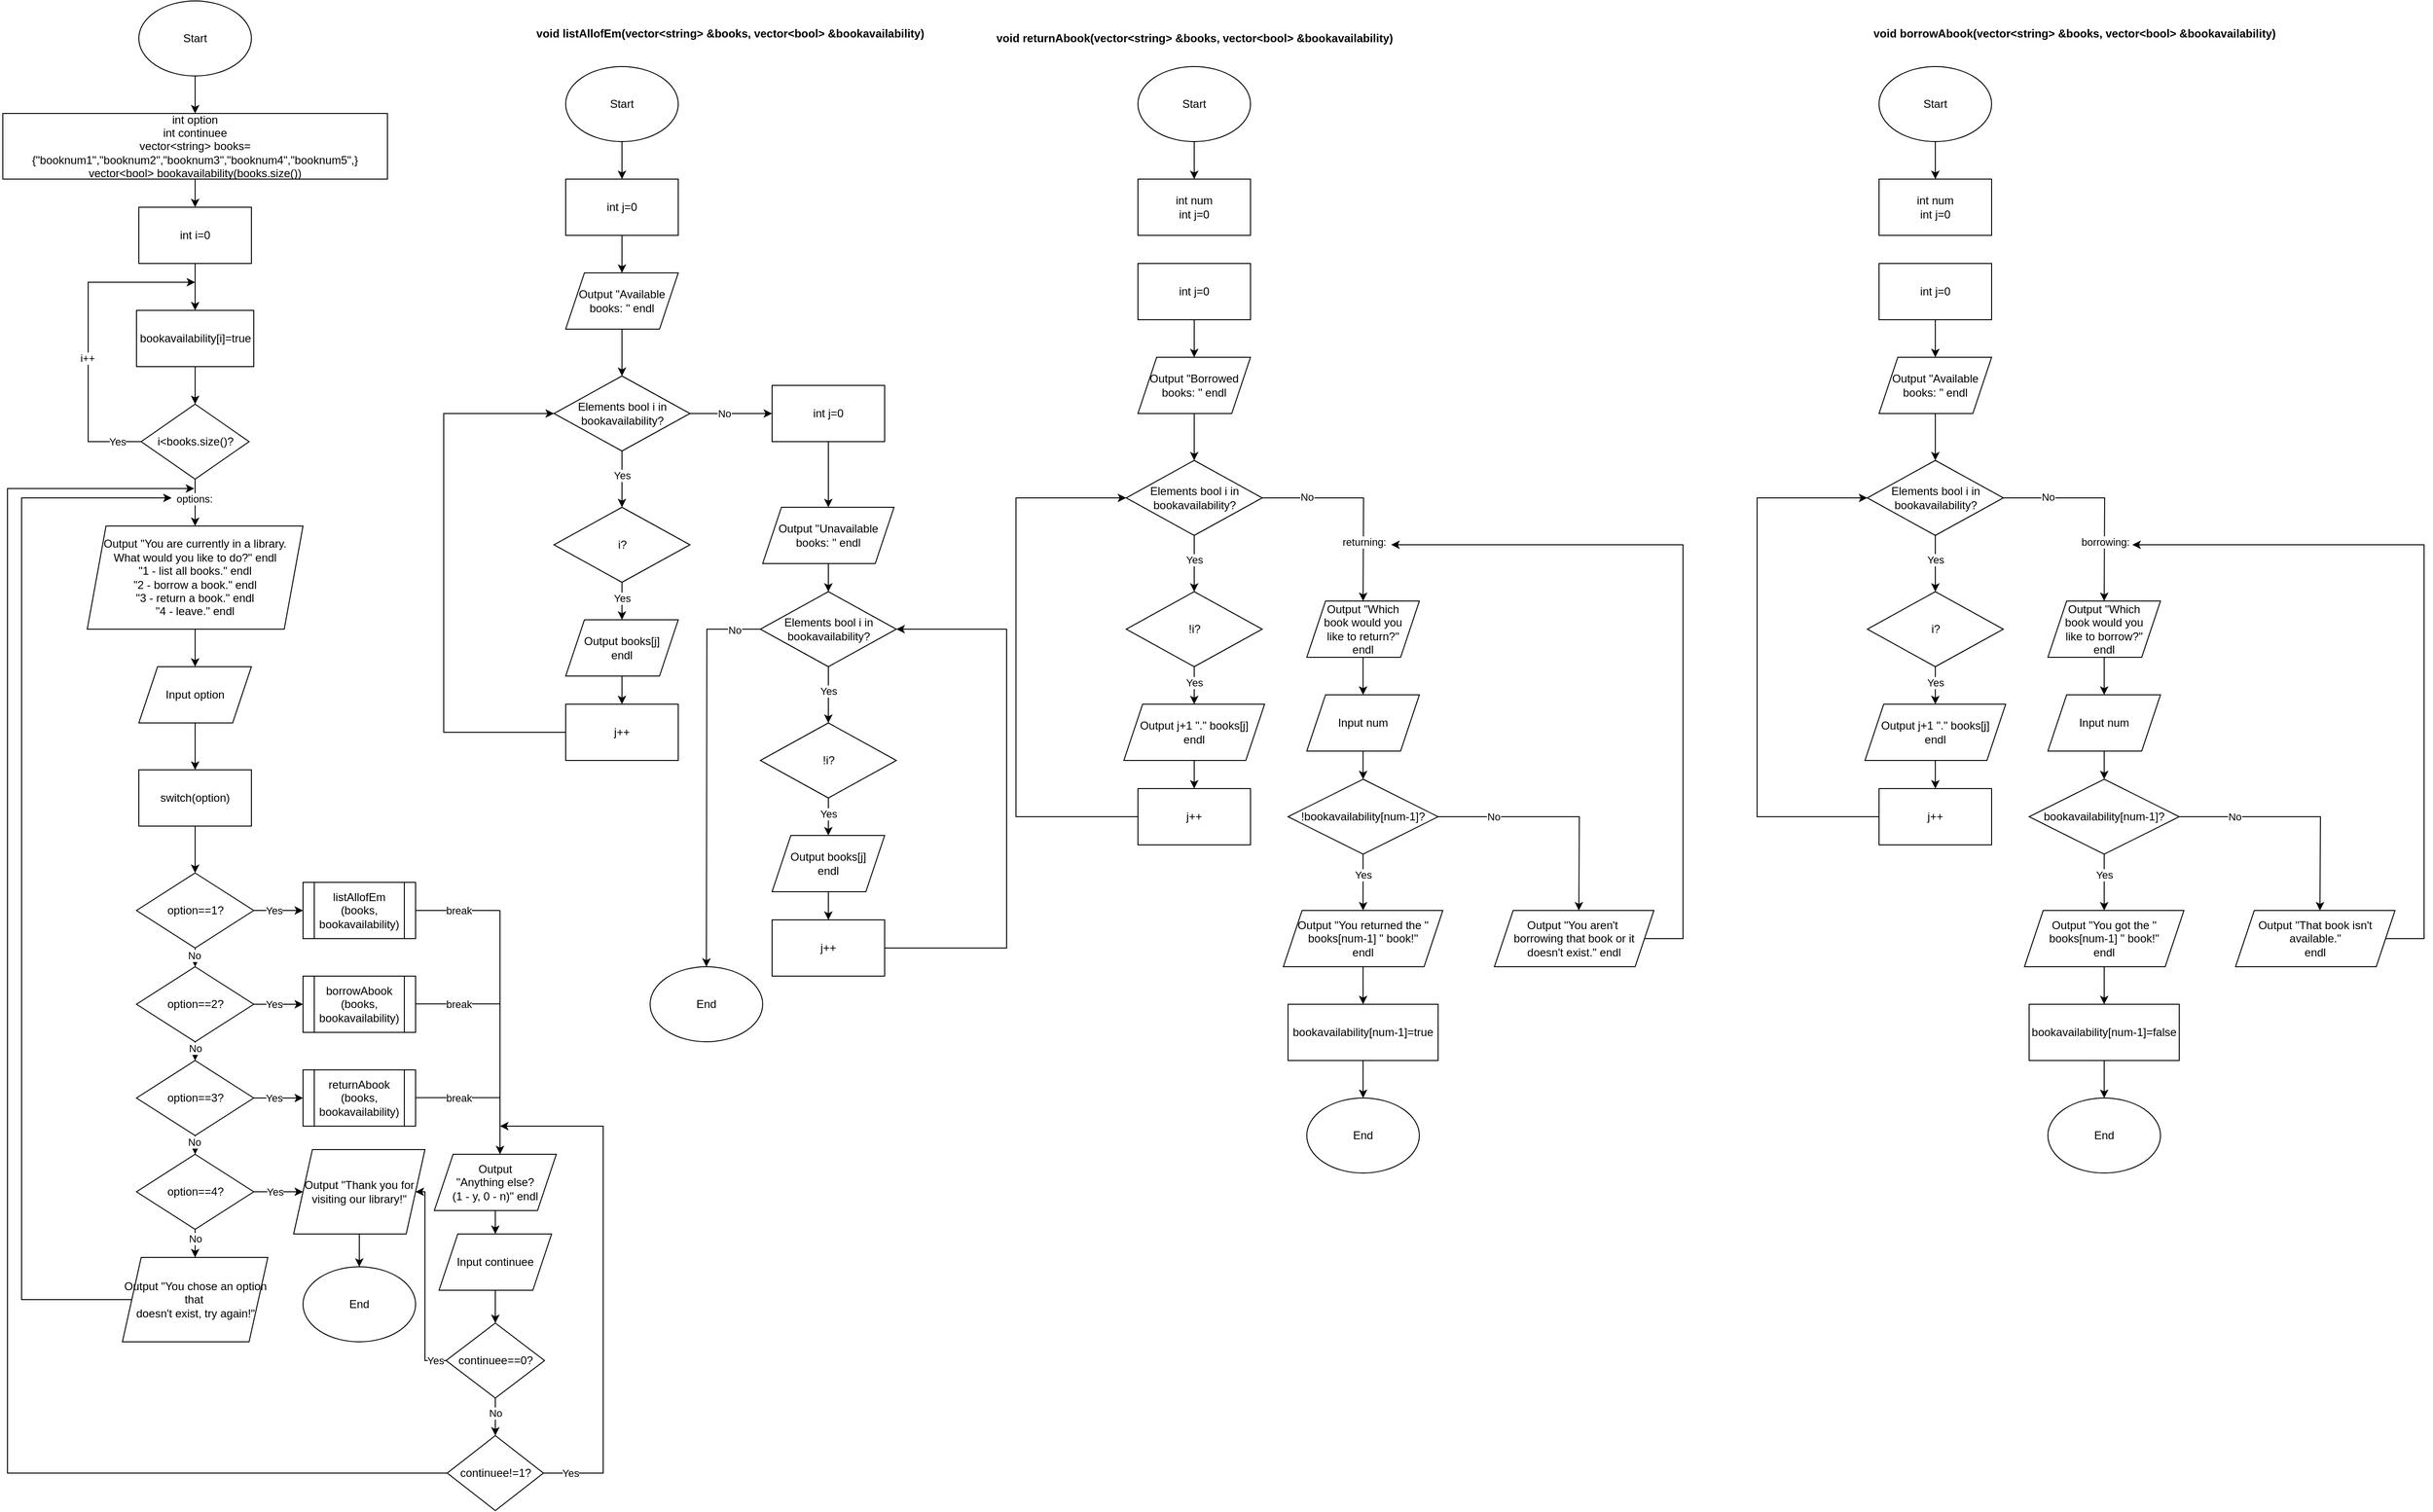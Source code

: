 <mxfile version="24.8.4">
  <diagram name="Сторінка-1" id="EW1WUy4jS1go-6NA-FxF">
    <mxGraphModel grid="1" page="1" gridSize="10" guides="1" tooltips="1" connect="1" arrows="1" fold="1" pageScale="1" pageWidth="827" pageHeight="1169" math="0" shadow="0">
      <root>
        <mxCell id="0" />
        <mxCell id="1" parent="0" />
        <mxCell id="QtVIB-dNij4-l_Jry0lX-2" style="edgeStyle=orthogonalEdgeStyle;rounded=0;orthogonalLoop=1;jettySize=auto;html=1;" edge="1" parent="1" source="QtVIB-dNij4-l_Jry0lX-1">
          <mxGeometry relative="1" as="geometry">
            <mxPoint x="-605" y="130" as="targetPoint" />
          </mxGeometry>
        </mxCell>
        <mxCell id="QtVIB-dNij4-l_Jry0lX-1" value="Start" style="ellipse;whiteSpace=wrap;html=1;" vertex="1" parent="1">
          <mxGeometry x="-665" y="10" width="120" height="80" as="geometry" />
        </mxCell>
        <mxCell id="QtVIB-dNij4-l_Jry0lX-5" style="edgeStyle=orthogonalEdgeStyle;rounded=0;orthogonalLoop=1;jettySize=auto;html=1;entryX=0.5;entryY=0;entryDx=0;entryDy=0;" edge="1" parent="1" source="QtVIB-dNij4-l_Jry0lX-3" target="QtVIB-dNij4-l_Jry0lX-4">
          <mxGeometry relative="1" as="geometry" />
        </mxCell>
        <mxCell id="QtVIB-dNij4-l_Jry0lX-3" value="&lt;div&gt;int option&lt;/div&gt;&lt;div&gt;int continuee&lt;/div&gt;&lt;div&gt;vector&amp;lt;string&amp;gt; books={&quot;booknum1&quot;,&quot;booknum2&quot;,&quot;booknum3&quot;,&quot;booknum4&quot;,&quot;booknum5&quot;,}&lt;/div&gt;&lt;div&gt;vector&amp;lt;bool&amp;gt; bookavailability(books.size())&lt;br&gt;&lt;/div&gt;" style="rounded=0;whiteSpace=wrap;html=1;" vertex="1" parent="1">
          <mxGeometry x="-810" y="130" width="410" height="70" as="geometry" />
        </mxCell>
        <mxCell id="QtVIB-dNij4-l_Jry0lX-6" style="edgeStyle=orthogonalEdgeStyle;rounded=0;orthogonalLoop=1;jettySize=auto;html=1;" edge="1" parent="1" source="QtVIB-dNij4-l_Jry0lX-4" target="QtVIB-dNij4-l_Jry0lX-7">
          <mxGeometry relative="1" as="geometry">
            <mxPoint x="-605" y="340" as="targetPoint" />
          </mxGeometry>
        </mxCell>
        <mxCell id="QtVIB-dNij4-l_Jry0lX-4" value="int i=0" style="rounded=0;whiteSpace=wrap;html=1;" vertex="1" parent="1">
          <mxGeometry x="-665" y="230" width="120" height="60" as="geometry" />
        </mxCell>
        <mxCell id="QtVIB-dNij4-l_Jry0lX-8" style="edgeStyle=orthogonalEdgeStyle;rounded=0;orthogonalLoop=1;jettySize=auto;html=1;" edge="1" parent="1" source="QtVIB-dNij4-l_Jry0lX-7">
          <mxGeometry relative="1" as="geometry">
            <mxPoint x="-605" y="440" as="targetPoint" />
          </mxGeometry>
        </mxCell>
        <mxCell id="QtVIB-dNij4-l_Jry0lX-7" value="bookavailability[i]=true" style="rounded=0;whiteSpace=wrap;html=1;" vertex="1" parent="1">
          <mxGeometry x="-667.5" y="340" width="125" height="60" as="geometry" />
        </mxCell>
        <mxCell id="QtVIB-dNij4-l_Jry0lX-10" style="edgeStyle=orthogonalEdgeStyle;rounded=0;orthogonalLoop=1;jettySize=auto;html=1;" edge="1" parent="1" source="QtVIB-dNij4-l_Jry0lX-9">
          <mxGeometry relative="1" as="geometry">
            <mxPoint x="-605" y="310" as="targetPoint" />
            <Array as="points">
              <mxPoint x="-719" y="480" />
              <mxPoint x="-719" y="310" />
            </Array>
          </mxGeometry>
        </mxCell>
        <mxCell id="QtVIB-dNij4-l_Jry0lX-11" value="Yes" style="edgeLabel;html=1;align=center;verticalAlign=middle;resizable=0;points=[];" connectable="0" vertex="1" parent="QtVIB-dNij4-l_Jry0lX-10">
          <mxGeometry x="-0.848" relative="1" as="geometry">
            <mxPoint as="offset" />
          </mxGeometry>
        </mxCell>
        <mxCell id="QtVIB-dNij4-l_Jry0lX-12" value="i++" style="edgeLabel;html=1;align=center;verticalAlign=middle;resizable=0;points=[];" connectable="0" vertex="1" parent="QtVIB-dNij4-l_Jry0lX-10">
          <mxGeometry x="-0.141" y="1" relative="1" as="geometry">
            <mxPoint as="offset" />
          </mxGeometry>
        </mxCell>
        <mxCell id="QtVIB-dNij4-l_Jry0lX-13" style="edgeStyle=orthogonalEdgeStyle;rounded=0;orthogonalLoop=1;jettySize=auto;html=1;" edge="1" parent="1" source="QtVIB-dNij4-l_Jry0lX-9" target="QtVIB-dNij4-l_Jry0lX-14">
          <mxGeometry relative="1" as="geometry">
            <mxPoint x="-605" y="570" as="targetPoint" />
          </mxGeometry>
        </mxCell>
        <mxCell id="QtVIB-dNij4-l_Jry0lX-15" value="options:" style="edgeLabel;html=1;align=center;verticalAlign=middle;resizable=0;points=[];" connectable="0" vertex="1" parent="QtVIB-dNij4-l_Jry0lX-13">
          <mxGeometry x="-0.187" y="-1" relative="1" as="geometry">
            <mxPoint as="offset" />
          </mxGeometry>
        </mxCell>
        <mxCell id="QtVIB-dNij4-l_Jry0lX-9" value="i&amp;lt;books.size()?" style="rhombus;whiteSpace=wrap;html=1;" vertex="1" parent="1">
          <mxGeometry x="-662.5" y="440" width="115" height="80" as="geometry" />
        </mxCell>
        <mxCell id="QtVIB-dNij4-l_Jry0lX-16" style="edgeStyle=orthogonalEdgeStyle;rounded=0;orthogonalLoop=1;jettySize=auto;html=1;" edge="1" parent="1" source="QtVIB-dNij4-l_Jry0lX-14">
          <mxGeometry relative="1" as="geometry">
            <mxPoint x="-605" y="720" as="targetPoint" />
          </mxGeometry>
        </mxCell>
        <mxCell id="QtVIB-dNij4-l_Jry0lX-14" value="&lt;div&gt;Output &quot;You are currently in a library.&lt;/div&gt;&lt;div&gt;What would you like to do?&quot; endl&lt;/div&gt;&lt;div&gt;&quot;1 - list all books.&quot; endl&lt;/div&gt;&lt;div&gt;&quot;2 - borrow a book.&quot; endl&lt;/div&gt;&lt;div&gt;&quot;3 - return a book.&quot; endl&lt;/div&gt;&lt;div&gt;&quot;4 - leave.&quot; endl&lt;br&gt;&lt;/div&gt;" style="shape=parallelogram;perimeter=parallelogramPerimeter;whiteSpace=wrap;html=1;fixedSize=1;" vertex="1" parent="1">
          <mxGeometry x="-720" y="570" width="230" height="110" as="geometry" />
        </mxCell>
        <mxCell id="QtVIB-dNij4-l_Jry0lX-19" value="" style="edgeStyle=orthogonalEdgeStyle;rounded=0;orthogonalLoop=1;jettySize=auto;html=1;" edge="1" parent="1" source="QtVIB-dNij4-l_Jry0lX-17" target="QtVIB-dNij4-l_Jry0lX-18">
          <mxGeometry relative="1" as="geometry" />
        </mxCell>
        <mxCell id="QtVIB-dNij4-l_Jry0lX-17" value="Input option" style="shape=parallelogram;perimeter=parallelogramPerimeter;whiteSpace=wrap;html=1;fixedSize=1;" vertex="1" parent="1">
          <mxGeometry x="-665" y="720" width="120" height="60" as="geometry" />
        </mxCell>
        <mxCell id="QtVIB-dNij4-l_Jry0lX-21" value="" style="edgeStyle=orthogonalEdgeStyle;rounded=0;orthogonalLoop=1;jettySize=auto;html=1;" edge="1" parent="1" source="QtVIB-dNij4-l_Jry0lX-18" target="QtVIB-dNij4-l_Jry0lX-20">
          <mxGeometry relative="1" as="geometry" />
        </mxCell>
        <mxCell id="QtVIB-dNij4-l_Jry0lX-18" value="switch(option)" style="rounded=0;whiteSpace=wrap;html=1;" vertex="1" parent="1">
          <mxGeometry x="-665" y="830" width="120" height="60" as="geometry" />
        </mxCell>
        <mxCell id="QtVIB-dNij4-l_Jry0lX-25" value="" style="edgeStyle=orthogonalEdgeStyle;rounded=0;orthogonalLoop=1;jettySize=auto;html=1;" edge="1" parent="1" source="QtVIB-dNij4-l_Jry0lX-20" target="QtVIB-dNij4-l_Jry0lX-22">
          <mxGeometry relative="1" as="geometry" />
        </mxCell>
        <mxCell id="QtVIB-dNij4-l_Jry0lX-45" value="No" style="edgeLabel;html=1;align=center;verticalAlign=middle;resizable=0;points=[];" connectable="0" vertex="1" parent="QtVIB-dNij4-l_Jry0lX-25">
          <mxGeometry x="0.579" y="-1" relative="1" as="geometry">
            <mxPoint as="offset" />
          </mxGeometry>
        </mxCell>
        <mxCell id="QtVIB-dNij4-l_Jry0lX-28" style="edgeStyle=orthogonalEdgeStyle;rounded=0;orthogonalLoop=1;jettySize=auto;html=1;" edge="1" parent="1" source="QtVIB-dNij4-l_Jry0lX-20">
          <mxGeometry relative="1" as="geometry">
            <mxPoint x="-490" y="980" as="targetPoint" />
          </mxGeometry>
        </mxCell>
        <mxCell id="QtVIB-dNij4-l_Jry0lX-46" value="Yes" style="edgeLabel;html=1;align=center;verticalAlign=middle;resizable=0;points=[];" connectable="0" vertex="1" parent="QtVIB-dNij4-l_Jry0lX-28">
          <mxGeometry x="-0.211" relative="1" as="geometry">
            <mxPoint as="offset" />
          </mxGeometry>
        </mxCell>
        <mxCell id="QtVIB-dNij4-l_Jry0lX-20" value="option==1?" style="rhombus;whiteSpace=wrap;html=1;" vertex="1" parent="1">
          <mxGeometry x="-667.5" y="940" width="125" height="80" as="geometry" />
        </mxCell>
        <mxCell id="QtVIB-dNij4-l_Jry0lX-26" value="" style="edgeStyle=orthogonalEdgeStyle;rounded=0;orthogonalLoop=1;jettySize=auto;html=1;" edge="1" parent="1" source="QtVIB-dNij4-l_Jry0lX-22" target="QtVIB-dNij4-l_Jry0lX-23">
          <mxGeometry relative="1" as="geometry" />
        </mxCell>
        <mxCell id="QtVIB-dNij4-l_Jry0lX-44" value="No" style="edgeLabel;html=1;align=center;verticalAlign=middle;resizable=0;points=[];" connectable="0" vertex="1" parent="QtVIB-dNij4-l_Jry0lX-26">
          <mxGeometry x="0.559" relative="1" as="geometry">
            <mxPoint as="offset" />
          </mxGeometry>
        </mxCell>
        <mxCell id="QtVIB-dNij4-l_Jry0lX-29" style="edgeStyle=orthogonalEdgeStyle;rounded=0;orthogonalLoop=1;jettySize=auto;html=1;" edge="1" parent="1" source="QtVIB-dNij4-l_Jry0lX-22">
          <mxGeometry relative="1" as="geometry">
            <mxPoint x="-490" y="1080" as="targetPoint" />
          </mxGeometry>
        </mxCell>
        <mxCell id="QtVIB-dNij4-l_Jry0lX-47" value="Yes" style="edgeLabel;html=1;align=center;verticalAlign=middle;resizable=0;points=[];" connectable="0" vertex="1" parent="QtVIB-dNij4-l_Jry0lX-29">
          <mxGeometry x="-0.211" relative="1" as="geometry">
            <mxPoint as="offset" />
          </mxGeometry>
        </mxCell>
        <mxCell id="QtVIB-dNij4-l_Jry0lX-22" value="option==2?" style="rhombus;whiteSpace=wrap;html=1;" vertex="1" parent="1">
          <mxGeometry x="-667.5" y="1040" width="125" height="80" as="geometry" />
        </mxCell>
        <mxCell id="QtVIB-dNij4-l_Jry0lX-27" value="" style="edgeStyle=orthogonalEdgeStyle;rounded=0;orthogonalLoop=1;jettySize=auto;html=1;" edge="1" parent="1" source="QtVIB-dNij4-l_Jry0lX-23" target="QtVIB-dNij4-l_Jry0lX-24">
          <mxGeometry relative="1" as="geometry" />
        </mxCell>
        <mxCell id="QtVIB-dNij4-l_Jry0lX-43" value="No" style="edgeLabel;html=1;align=center;verticalAlign=middle;resizable=0;points=[];" connectable="0" vertex="1" parent="QtVIB-dNij4-l_Jry0lX-27">
          <mxGeometry x="0.6" y="-2" relative="1" as="geometry">
            <mxPoint x="1" y="-1" as="offset" />
          </mxGeometry>
        </mxCell>
        <mxCell id="QtVIB-dNij4-l_Jry0lX-30" style="edgeStyle=orthogonalEdgeStyle;rounded=0;orthogonalLoop=1;jettySize=auto;html=1;" edge="1" parent="1" source="QtVIB-dNij4-l_Jry0lX-23">
          <mxGeometry relative="1" as="geometry">
            <mxPoint x="-490" y="1180" as="targetPoint" />
          </mxGeometry>
        </mxCell>
        <mxCell id="QtVIB-dNij4-l_Jry0lX-48" value="Yes" style="edgeLabel;html=1;align=center;verticalAlign=middle;resizable=0;points=[];" connectable="0" vertex="1" parent="QtVIB-dNij4-l_Jry0lX-30">
          <mxGeometry x="-0.189" relative="1" as="geometry">
            <mxPoint as="offset" />
          </mxGeometry>
        </mxCell>
        <mxCell id="QtVIB-dNij4-l_Jry0lX-23" value="option==3?" style="rhombus;whiteSpace=wrap;html=1;" vertex="1" parent="1">
          <mxGeometry x="-667.5" y="1140" width="125" height="80" as="geometry" />
        </mxCell>
        <mxCell id="QtVIB-dNij4-l_Jry0lX-31" style="edgeStyle=orthogonalEdgeStyle;rounded=0;orthogonalLoop=1;jettySize=auto;html=1;" edge="1" parent="1" source="QtVIB-dNij4-l_Jry0lX-24">
          <mxGeometry relative="1" as="geometry">
            <mxPoint x="-490" y="1280" as="targetPoint" />
          </mxGeometry>
        </mxCell>
        <mxCell id="QtVIB-dNij4-l_Jry0lX-49" value="Yes" style="edgeLabel;html=1;align=center;verticalAlign=middle;resizable=0;points=[];" connectable="0" vertex="1" parent="QtVIB-dNij4-l_Jry0lX-31">
          <mxGeometry x="-0.145" relative="1" as="geometry">
            <mxPoint as="offset" />
          </mxGeometry>
        </mxCell>
        <mxCell id="QtVIB-dNij4-l_Jry0lX-32" style="edgeStyle=orthogonalEdgeStyle;rounded=0;orthogonalLoop=1;jettySize=auto;html=1;" edge="1" parent="1" source="QtVIB-dNij4-l_Jry0lX-24">
          <mxGeometry relative="1" as="geometry">
            <mxPoint x="-605" y="1350" as="targetPoint" />
          </mxGeometry>
        </mxCell>
        <mxCell id="QtVIB-dNij4-l_Jry0lX-42" value="No" style="edgeLabel;html=1;align=center;verticalAlign=middle;resizable=0;points=[];" connectable="0" vertex="1" parent="QtVIB-dNij4-l_Jry0lX-32">
          <mxGeometry x="-0.35" relative="1" as="geometry">
            <mxPoint as="offset" />
          </mxGeometry>
        </mxCell>
        <mxCell id="QtVIB-dNij4-l_Jry0lX-24" value="option==4?" style="rhombus;whiteSpace=wrap;html=1;" vertex="1" parent="1">
          <mxGeometry x="-667.5" y="1240" width="125" height="80" as="geometry" />
        </mxCell>
        <mxCell id="QtVIB-dNij4-l_Jry0lX-34" style="edgeStyle=orthogonalEdgeStyle;rounded=0;orthogonalLoop=1;jettySize=auto;html=1;" edge="1" parent="1" source="QtVIB-dNij4-l_Jry0lX-33">
          <mxGeometry relative="1" as="geometry">
            <mxPoint x="-630" y="540" as="targetPoint" />
            <Array as="points">
              <mxPoint x="-790" y="1395" />
              <mxPoint x="-790" y="540" />
            </Array>
          </mxGeometry>
        </mxCell>
        <mxCell id="QtVIB-dNij4-l_Jry0lX-33" value="&lt;div&gt;Output &quot;You chose an option that&amp;nbsp;&lt;/div&gt;&lt;div&gt;doesn&#39;t exist, try again!&quot;&lt;/div&gt;" style="shape=parallelogram;perimeter=parallelogramPerimeter;whiteSpace=wrap;html=1;fixedSize=1;" vertex="1" parent="1">
          <mxGeometry x="-682.5" y="1350" width="155" height="90" as="geometry" />
        </mxCell>
        <mxCell id="QtVIB-dNij4-l_Jry0lX-35" value="&lt;div&gt;listAllofEm&lt;/div&gt;&lt;div&gt;(books,&lt;/div&gt;&lt;div&gt;bookavailability)&lt;br&gt;&lt;/div&gt;" style="shape=process;whiteSpace=wrap;html=1;backgroundOutline=1;" vertex="1" parent="1">
          <mxGeometry x="-490" y="950" width="120" height="60" as="geometry" />
        </mxCell>
        <mxCell id="QtVIB-dNij4-l_Jry0lX-36" value="&lt;div&gt;returnAbook&lt;/div&gt;&lt;div&gt;(books,&lt;/div&gt;&lt;div&gt;bookavailability)&lt;br&gt;&lt;/div&gt;" style="shape=process;whiteSpace=wrap;html=1;backgroundOutline=1;" vertex="1" parent="1">
          <mxGeometry x="-490" y="1150" width="120" height="60" as="geometry" />
        </mxCell>
        <mxCell id="QtVIB-dNij4-l_Jry0lX-37" value="&lt;div&gt;borrowAbook&lt;/div&gt;&lt;div&gt;(books,&lt;/div&gt;&lt;div&gt;bookavailability)&lt;br&gt;&lt;/div&gt;" style="shape=process;whiteSpace=wrap;html=1;backgroundOutline=1;" vertex="1" parent="1">
          <mxGeometry x="-490" y="1050" width="120" height="60" as="geometry" />
        </mxCell>
        <mxCell id="QtVIB-dNij4-l_Jry0lX-40" style="edgeStyle=orthogonalEdgeStyle;rounded=0;orthogonalLoop=1;jettySize=auto;html=1;" edge="1" parent="1" source="QtVIB-dNij4-l_Jry0lX-38" target="QtVIB-dNij4-l_Jry0lX-41">
          <mxGeometry relative="1" as="geometry">
            <mxPoint x="-422.5" y="1390" as="targetPoint" />
          </mxGeometry>
        </mxCell>
        <mxCell id="QtVIB-dNij4-l_Jry0lX-38" value="&lt;div&gt;Output &quot;Thank you for visiting our library!&quot;&lt;/div&gt;" style="shape=parallelogram;perimeter=parallelogramPerimeter;whiteSpace=wrap;html=1;fixedSize=1;" vertex="1" parent="1">
          <mxGeometry x="-500" y="1235" width="140" height="90" as="geometry" />
        </mxCell>
        <mxCell id="QtVIB-dNij4-l_Jry0lX-41" value="End" style="ellipse;whiteSpace=wrap;html=1;" vertex="1" parent="1">
          <mxGeometry x="-490" y="1360" width="120" height="80" as="geometry" />
        </mxCell>
        <mxCell id="QtVIB-dNij4-l_Jry0lX-50" value="" style="endArrow=none;html=1;rounded=0;" edge="1" parent="1">
          <mxGeometry width="50" height="50" relative="1" as="geometry">
            <mxPoint x="-370" y="980" as="sourcePoint" />
            <mxPoint x="-280" y="980" as="targetPoint" />
          </mxGeometry>
        </mxCell>
        <mxCell id="QtVIB-dNij4-l_Jry0lX-51" value="" style="endArrow=none;html=1;rounded=0;" edge="1" parent="1">
          <mxGeometry width="50" height="50" relative="1" as="geometry">
            <mxPoint x="-370" y="1079.63" as="sourcePoint" />
            <mxPoint x="-280" y="1079.63" as="targetPoint" />
          </mxGeometry>
        </mxCell>
        <mxCell id="QtVIB-dNij4-l_Jry0lX-53" value="&lt;div&gt;break&lt;/div&gt;" style="edgeLabel;html=1;align=center;verticalAlign=middle;resizable=0;points=[];" connectable="0" vertex="1" parent="QtVIB-dNij4-l_Jry0lX-51">
          <mxGeometry x="-0.204" relative="1" as="geometry">
            <mxPoint x="10" as="offset" />
          </mxGeometry>
        </mxCell>
        <mxCell id="QtVIB-dNij4-l_Jry0lX-52" value="" style="endArrow=none;html=1;rounded=0;" edge="1" parent="1">
          <mxGeometry width="50" height="50" relative="1" as="geometry">
            <mxPoint x="-370" y="1179.63" as="sourcePoint" />
            <mxPoint x="-280" y="1179.63" as="targetPoint" />
          </mxGeometry>
        </mxCell>
        <mxCell id="QtVIB-dNij4-l_Jry0lX-54" value="&lt;div&gt;break&lt;/div&gt;" style="edgeLabel;html=1;align=center;verticalAlign=middle;resizable=0;points=[];" connectable="0" vertex="1" parent="1">
          <mxGeometry x="-324.444" y="1180" as="geometry" />
        </mxCell>
        <mxCell id="QtVIB-dNij4-l_Jry0lX-56" value="&lt;div&gt;break&lt;/div&gt;" style="edgeLabel;html=1;align=center;verticalAlign=middle;resizable=0;points=[];" connectable="0" vertex="1" parent="1">
          <mxGeometry x="-324.004" y="980.0" as="geometry" />
        </mxCell>
        <mxCell id="QtVIB-dNij4-l_Jry0lX-58" value="" style="endArrow=classic;html=1;rounded=0;" edge="1" parent="1">
          <mxGeometry width="50" height="50" relative="1" as="geometry">
            <mxPoint x="-280" y="980" as="sourcePoint" />
            <mxPoint x="-280" y="1240" as="targetPoint" />
          </mxGeometry>
        </mxCell>
        <mxCell id="QtVIB-dNij4-l_Jry0lX-60" style="edgeStyle=orthogonalEdgeStyle;rounded=0;orthogonalLoop=1;jettySize=auto;html=1;" edge="1" parent="1" source="QtVIB-dNij4-l_Jry0lX-59" target="QtVIB-dNij4-l_Jry0lX-61">
          <mxGeometry relative="1" as="geometry">
            <mxPoint x="-285" y="1340" as="targetPoint" />
          </mxGeometry>
        </mxCell>
        <mxCell id="QtVIB-dNij4-l_Jry0lX-59" value="&lt;div&gt;Output&lt;/div&gt;&lt;div&gt;&quot;Anything else?&lt;/div&gt;&lt;div&gt;(1 - y, 0 - n)&quot; endl&lt;/div&gt;" style="shape=parallelogram;perimeter=parallelogramPerimeter;whiteSpace=wrap;html=1;fixedSize=1;" vertex="1" parent="1">
          <mxGeometry x="-350" y="1240" width="130" height="60" as="geometry" />
        </mxCell>
        <mxCell id="QtVIB-dNij4-l_Jry0lX-63" style="edgeStyle=orthogonalEdgeStyle;rounded=0;orthogonalLoop=1;jettySize=auto;html=1;entryX=0.5;entryY=0;entryDx=0;entryDy=0;" edge="1" parent="1" source="QtVIB-dNij4-l_Jry0lX-61" target="QtVIB-dNij4-l_Jry0lX-62">
          <mxGeometry relative="1" as="geometry" />
        </mxCell>
        <mxCell id="QtVIB-dNij4-l_Jry0lX-61" value="Input continuee" style="shape=parallelogram;perimeter=parallelogramPerimeter;whiteSpace=wrap;html=1;fixedSize=1;" vertex="1" parent="1">
          <mxGeometry x="-345" y="1325" width="120" height="60" as="geometry" />
        </mxCell>
        <mxCell id="QtVIB-dNij4-l_Jry0lX-64" style="edgeStyle=orthogonalEdgeStyle;rounded=0;orthogonalLoop=1;jettySize=auto;html=1;entryX=1;entryY=0.5;entryDx=0;entryDy=0;" edge="1" parent="1" source="QtVIB-dNij4-l_Jry0lX-62" target="QtVIB-dNij4-l_Jry0lX-38">
          <mxGeometry relative="1" as="geometry">
            <Array as="points">
              <mxPoint x="-360" y="1460" />
              <mxPoint x="-360" y="1280" />
            </Array>
          </mxGeometry>
        </mxCell>
        <mxCell id="QtVIB-dNij4-l_Jry0lX-65" value="Yes" style="edgeLabel;html=1;align=center;verticalAlign=middle;resizable=0;points=[];" connectable="0" vertex="1" parent="QtVIB-dNij4-l_Jry0lX-64">
          <mxGeometry x="-0.89" relative="1" as="geometry">
            <mxPoint as="offset" />
          </mxGeometry>
        </mxCell>
        <mxCell id="QtVIB-dNij4-l_Jry0lX-66" style="edgeStyle=orthogonalEdgeStyle;rounded=0;orthogonalLoop=1;jettySize=auto;html=1;" edge="1" parent="1" source="QtVIB-dNij4-l_Jry0lX-62">
          <mxGeometry relative="1" as="geometry">
            <mxPoint x="-285" y="1540" as="targetPoint" />
          </mxGeometry>
        </mxCell>
        <mxCell id="QtVIB-dNij4-l_Jry0lX-67" value="No" style="edgeLabel;html=1;align=center;verticalAlign=middle;resizable=0;points=[];" connectable="0" vertex="1" parent="QtVIB-dNij4-l_Jry0lX-66">
          <mxGeometry x="-0.198" relative="1" as="geometry">
            <mxPoint as="offset" />
          </mxGeometry>
        </mxCell>
        <mxCell id="QtVIB-dNij4-l_Jry0lX-62" value="continuee==0?" style="rhombus;whiteSpace=wrap;html=1;" vertex="1" parent="1">
          <mxGeometry x="-337.5" y="1420" width="105" height="80" as="geometry" />
        </mxCell>
        <mxCell id="QtVIB-dNij4-l_Jry0lX-69" style="edgeStyle=orthogonalEdgeStyle;rounded=0;orthogonalLoop=1;jettySize=auto;html=1;" edge="1" parent="1" source="QtVIB-dNij4-l_Jry0lX-68">
          <mxGeometry relative="1" as="geometry">
            <mxPoint x="-280" y="1210" as="targetPoint" />
            <Array as="points">
              <mxPoint x="-170" y="1580" />
              <mxPoint x="-170" y="1210" />
              <mxPoint x="-280" y="1210" />
            </Array>
          </mxGeometry>
        </mxCell>
        <mxCell id="QtVIB-dNij4-l_Jry0lX-70" value="Yes" style="edgeLabel;html=1;align=center;verticalAlign=middle;resizable=0;points=[];" connectable="0" vertex="1" parent="QtVIB-dNij4-l_Jry0lX-69">
          <mxGeometry x="-0.897" relative="1" as="geometry">
            <mxPoint as="offset" />
          </mxGeometry>
        </mxCell>
        <mxCell id="QtVIB-dNij4-l_Jry0lX-71" style="edgeStyle=orthogonalEdgeStyle;rounded=0;orthogonalLoop=1;jettySize=auto;html=1;" edge="1" parent="1">
          <mxGeometry relative="1" as="geometry">
            <mxPoint x="-606" y="530" as="targetPoint" />
            <mxPoint x="-332.25" y="1580" as="sourcePoint" />
            <Array as="points">
              <mxPoint x="-805" y="1580" />
              <mxPoint x="-805" y="530" />
            </Array>
          </mxGeometry>
        </mxCell>
        <mxCell id="QtVIB-dNij4-l_Jry0lX-68" value="continuee!=1?" style="rhombus;whiteSpace=wrap;html=1;" vertex="1" parent="1">
          <mxGeometry x="-336.25" y="1540" width="102.5" height="80" as="geometry" />
        </mxCell>
        <mxCell id="QtVIB-dNij4-l_Jry0lX-72" value="&lt;div&gt;&lt;b&gt;void listAllofEm(vector&amp;lt;string&amp;gt; &amp;amp;books, vector&amp;lt;bool&amp;gt; &amp;amp;bookavailability)&lt;/b&gt;&lt;/div&gt;" style="text;html=1;align=center;verticalAlign=middle;resizable=0;points=[];autosize=1;strokeColor=none;fillColor=none;" vertex="1" parent="1">
          <mxGeometry x="-250" y="30" width="430" height="30" as="geometry" />
        </mxCell>
        <mxCell id="QtVIB-dNij4-l_Jry0lX-75" value="" style="edgeStyle=orthogonalEdgeStyle;rounded=0;orthogonalLoop=1;jettySize=auto;html=1;" edge="1" parent="1" source="QtVIB-dNij4-l_Jry0lX-73" target="QtVIB-dNij4-l_Jry0lX-74">
          <mxGeometry relative="1" as="geometry" />
        </mxCell>
        <mxCell id="QtVIB-dNij4-l_Jry0lX-73" value="Start" style="ellipse;whiteSpace=wrap;html=1;" vertex="1" parent="1">
          <mxGeometry x="-210" y="80" width="120" height="80" as="geometry" />
        </mxCell>
        <mxCell id="QtVIB-dNij4-l_Jry0lX-77" value="" style="edgeStyle=orthogonalEdgeStyle;rounded=0;orthogonalLoop=1;jettySize=auto;html=1;" edge="1" parent="1" source="QtVIB-dNij4-l_Jry0lX-74" target="QtVIB-dNij4-l_Jry0lX-76">
          <mxGeometry relative="1" as="geometry" />
        </mxCell>
        <mxCell id="QtVIB-dNij4-l_Jry0lX-74" value="int j=0" style="rounded=0;whiteSpace=wrap;html=1;" vertex="1" parent="1">
          <mxGeometry x="-210" y="200" width="120" height="60" as="geometry" />
        </mxCell>
        <mxCell id="QtVIB-dNij4-l_Jry0lX-78" style="edgeStyle=orthogonalEdgeStyle;rounded=0;orthogonalLoop=1;jettySize=auto;html=1;" edge="1" parent="1" source="QtVIB-dNij4-l_Jry0lX-76">
          <mxGeometry relative="1" as="geometry">
            <mxPoint x="-150" y="410" as="targetPoint" />
          </mxGeometry>
        </mxCell>
        <mxCell id="QtVIB-dNij4-l_Jry0lX-76" value="&lt;div&gt;Output &quot;Available&lt;/div&gt;&lt;div&gt;books: &quot; endl&lt;br&gt;&lt;/div&gt;" style="shape=parallelogram;perimeter=parallelogramPerimeter;whiteSpace=wrap;html=1;fixedSize=1;" vertex="1" parent="1">
          <mxGeometry x="-210" y="300" width="120" height="60" as="geometry" />
        </mxCell>
        <mxCell id="QtVIB-dNij4-l_Jry0lX-80" style="edgeStyle=orthogonalEdgeStyle;rounded=0;orthogonalLoop=1;jettySize=auto;html=1;" edge="1" parent="1" source="QtVIB-dNij4-l_Jry0lX-79">
          <mxGeometry relative="1" as="geometry">
            <mxPoint x="-150" y="550" as="targetPoint" />
          </mxGeometry>
        </mxCell>
        <mxCell id="QtVIB-dNij4-l_Jry0lX-85" value="Yes" style="edgeLabel;html=1;align=center;verticalAlign=middle;resizable=0;points=[];" connectable="0" vertex="1" parent="QtVIB-dNij4-l_Jry0lX-80">
          <mxGeometry x="-0.152" relative="1" as="geometry">
            <mxPoint as="offset" />
          </mxGeometry>
        </mxCell>
        <mxCell id="QtVIB-dNij4-l_Jry0lX-89" style="edgeStyle=orthogonalEdgeStyle;rounded=0;orthogonalLoop=1;jettySize=auto;html=1;" edge="1" parent="1" source="QtVIB-dNij4-l_Jry0lX-79">
          <mxGeometry relative="1" as="geometry">
            <mxPoint x="10" y="450" as="targetPoint" />
          </mxGeometry>
        </mxCell>
        <mxCell id="QtVIB-dNij4-l_Jry0lX-90" value="No" style="edgeLabel;html=1;align=center;verticalAlign=middle;resizable=0;points=[];" connectable="0" vertex="1" parent="QtVIB-dNij4-l_Jry0lX-89">
          <mxGeometry x="-0.182" relative="1" as="geometry">
            <mxPoint as="offset" />
          </mxGeometry>
        </mxCell>
        <mxCell id="QtVIB-dNij4-l_Jry0lX-79" value="&lt;div&gt;Elements bool i in&lt;/div&gt;&lt;div&gt;bookavailability?&lt;br&gt;&lt;/div&gt;" style="rhombus;whiteSpace=wrap;html=1;" vertex="1" parent="1">
          <mxGeometry x="-222.5" y="410" width="145" height="80" as="geometry" />
        </mxCell>
        <mxCell id="QtVIB-dNij4-l_Jry0lX-83" style="edgeStyle=orthogonalEdgeStyle;rounded=0;orthogonalLoop=1;jettySize=auto;html=1;entryX=0.5;entryY=0;entryDx=0;entryDy=0;" edge="1" parent="1" source="QtVIB-dNij4-l_Jry0lX-81" target="QtVIB-dNij4-l_Jry0lX-82">
          <mxGeometry relative="1" as="geometry" />
        </mxCell>
        <mxCell id="QtVIB-dNij4-l_Jry0lX-84" value="Yes" style="edgeLabel;html=1;align=center;verticalAlign=middle;resizable=0;points=[];" connectable="0" vertex="1" parent="QtVIB-dNij4-l_Jry0lX-83">
          <mxGeometry x="-0.166" relative="1" as="geometry">
            <mxPoint as="offset" />
          </mxGeometry>
        </mxCell>
        <mxCell id="QtVIB-dNij4-l_Jry0lX-81" value="i?" style="rhombus;whiteSpace=wrap;html=1;" vertex="1" parent="1">
          <mxGeometry x="-222.5" y="550" width="145" height="80" as="geometry" />
        </mxCell>
        <mxCell id="QtVIB-dNij4-l_Jry0lX-87" style="edgeStyle=orthogonalEdgeStyle;rounded=0;orthogonalLoop=1;jettySize=auto;html=1;entryX=0.5;entryY=0;entryDx=0;entryDy=0;" edge="1" parent="1" source="QtVIB-dNij4-l_Jry0lX-82" target="QtVIB-dNij4-l_Jry0lX-86">
          <mxGeometry relative="1" as="geometry" />
        </mxCell>
        <mxCell id="QtVIB-dNij4-l_Jry0lX-82" value="&lt;div&gt;Output books[j]&lt;/div&gt;&lt;div&gt;endl&lt;br&gt;&lt;/div&gt;" style="shape=parallelogram;perimeter=parallelogramPerimeter;whiteSpace=wrap;html=1;fixedSize=1;" vertex="1" parent="1">
          <mxGeometry x="-210" y="670" width="120" height="60" as="geometry" />
        </mxCell>
        <mxCell id="QtVIB-dNij4-l_Jry0lX-88" style="edgeStyle=orthogonalEdgeStyle;rounded=0;orthogonalLoop=1;jettySize=auto;html=1;entryX=0;entryY=0.5;entryDx=0;entryDy=0;" edge="1" parent="1" source="QtVIB-dNij4-l_Jry0lX-86" target="QtVIB-dNij4-l_Jry0lX-79">
          <mxGeometry relative="1" as="geometry">
            <mxPoint x="-320" y="450" as="targetPoint" />
            <Array as="points">
              <mxPoint x="-340" y="790" />
              <mxPoint x="-340" y="450" />
            </Array>
          </mxGeometry>
        </mxCell>
        <mxCell id="QtVIB-dNij4-l_Jry0lX-86" value="j++" style="rounded=0;whiteSpace=wrap;html=1;" vertex="1" parent="1">
          <mxGeometry x="-210" y="760" width="120" height="60" as="geometry" />
        </mxCell>
        <mxCell id="QtVIB-dNij4-l_Jry0lX-92" style="edgeStyle=orthogonalEdgeStyle;rounded=0;orthogonalLoop=1;jettySize=auto;html=1;" edge="1" parent="1" source="QtVIB-dNij4-l_Jry0lX-91">
          <mxGeometry relative="1" as="geometry">
            <mxPoint x="70" y="550" as="targetPoint" />
          </mxGeometry>
        </mxCell>
        <mxCell id="QtVIB-dNij4-l_Jry0lX-91" value="int j=0" style="rounded=0;whiteSpace=wrap;html=1;" vertex="1" parent="1">
          <mxGeometry x="10" y="420" width="120" height="60" as="geometry" />
        </mxCell>
        <mxCell id="QtVIB-dNij4-l_Jry0lX-104" style="edgeStyle=orthogonalEdgeStyle;rounded=0;orthogonalLoop=1;jettySize=auto;html=1;entryX=0.5;entryY=0;entryDx=0;entryDy=0;" edge="1" parent="1" source="QtVIB-dNij4-l_Jry0lX-93" target="QtVIB-dNij4-l_Jry0lX-96">
          <mxGeometry relative="1" as="geometry" />
        </mxCell>
        <mxCell id="QtVIB-dNij4-l_Jry0lX-93" value="&lt;div&gt;Output &quot;Unavailable&lt;/div&gt;&lt;div&gt;books: &quot; endl&lt;br&gt;&lt;/div&gt;" style="shape=parallelogram;perimeter=parallelogramPerimeter;whiteSpace=wrap;html=1;fixedSize=1;" vertex="1" parent="1">
          <mxGeometry y="550" width="140" height="60" as="geometry" />
        </mxCell>
        <mxCell id="QtVIB-dNij4-l_Jry0lX-94" style="edgeStyle=orthogonalEdgeStyle;rounded=0;orthogonalLoop=1;jettySize=auto;html=1;" edge="1" parent="1" source="QtVIB-dNij4-l_Jry0lX-96">
          <mxGeometry relative="1" as="geometry">
            <mxPoint x="70" y="780" as="targetPoint" />
          </mxGeometry>
        </mxCell>
        <mxCell id="QtVIB-dNij4-l_Jry0lX-95" value="Yes" style="edgeLabel;html=1;align=center;verticalAlign=middle;resizable=0;points=[];" connectable="0" vertex="1" parent="QtVIB-dNij4-l_Jry0lX-94">
          <mxGeometry x="-0.152" relative="1" as="geometry">
            <mxPoint as="offset" />
          </mxGeometry>
        </mxCell>
        <mxCell id="QtVIB-dNij4-l_Jry0lX-105" style="edgeStyle=orthogonalEdgeStyle;rounded=0;orthogonalLoop=1;jettySize=auto;html=1;" edge="1" parent="1" source="QtVIB-dNij4-l_Jry0lX-96">
          <mxGeometry relative="1" as="geometry">
            <mxPoint x="-60.0" y="1040" as="targetPoint" />
          </mxGeometry>
        </mxCell>
        <mxCell id="QtVIB-dNij4-l_Jry0lX-106" value="No" style="edgeLabel;html=1;align=center;verticalAlign=middle;resizable=0;points=[];" connectable="0" vertex="1" parent="QtVIB-dNij4-l_Jry0lX-105">
          <mxGeometry x="0.572" y="1" relative="1" as="geometry">
            <mxPoint x="29" y="-270" as="offset" />
          </mxGeometry>
        </mxCell>
        <mxCell id="QtVIB-dNij4-l_Jry0lX-96" value="&lt;div&gt;Elements bool i in&lt;/div&gt;&lt;div&gt;bookavailability?&lt;br&gt;&lt;/div&gt;" style="rhombus;whiteSpace=wrap;html=1;" vertex="1" parent="1">
          <mxGeometry x="-2.5" y="640" width="145" height="80" as="geometry" />
        </mxCell>
        <mxCell id="QtVIB-dNij4-l_Jry0lX-97" style="edgeStyle=orthogonalEdgeStyle;rounded=0;orthogonalLoop=1;jettySize=auto;html=1;entryX=0.5;entryY=0;entryDx=0;entryDy=0;" edge="1" parent="1" source="QtVIB-dNij4-l_Jry0lX-99" target="QtVIB-dNij4-l_Jry0lX-101">
          <mxGeometry relative="1" as="geometry" />
        </mxCell>
        <mxCell id="QtVIB-dNij4-l_Jry0lX-98" value="Yes" style="edgeLabel;html=1;align=center;verticalAlign=middle;resizable=0;points=[];" connectable="0" vertex="1" parent="QtVIB-dNij4-l_Jry0lX-97">
          <mxGeometry x="-0.166" relative="1" as="geometry">
            <mxPoint as="offset" />
          </mxGeometry>
        </mxCell>
        <mxCell id="QtVIB-dNij4-l_Jry0lX-99" value="!i?" style="rhombus;whiteSpace=wrap;html=1;" vertex="1" parent="1">
          <mxGeometry x="-2.5" y="780" width="145" height="80" as="geometry" />
        </mxCell>
        <mxCell id="QtVIB-dNij4-l_Jry0lX-100" style="edgeStyle=orthogonalEdgeStyle;rounded=0;orthogonalLoop=1;jettySize=auto;html=1;entryX=0.5;entryY=0;entryDx=0;entryDy=0;" edge="1" parent="1" source="QtVIB-dNij4-l_Jry0lX-101" target="QtVIB-dNij4-l_Jry0lX-103">
          <mxGeometry relative="1" as="geometry" />
        </mxCell>
        <mxCell id="QtVIB-dNij4-l_Jry0lX-101" value="&lt;div&gt;Output books[j]&lt;/div&gt;&lt;div&gt;endl&lt;br&gt;&lt;/div&gt;" style="shape=parallelogram;perimeter=parallelogramPerimeter;whiteSpace=wrap;html=1;fixedSize=1;" vertex="1" parent="1">
          <mxGeometry x="10" y="900" width="120" height="60" as="geometry" />
        </mxCell>
        <mxCell id="QtVIB-dNij4-l_Jry0lX-102" style="edgeStyle=orthogonalEdgeStyle;rounded=0;orthogonalLoop=1;jettySize=auto;html=1;entryX=1;entryY=0.5;entryDx=0;entryDy=0;" edge="1" parent="1" source="QtVIB-dNij4-l_Jry0lX-103" target="QtVIB-dNij4-l_Jry0lX-96">
          <mxGeometry relative="1" as="geometry">
            <mxPoint x="-100" y="680" as="targetPoint" />
            <Array as="points">
              <mxPoint x="260" y="1020" />
              <mxPoint x="260" y="680" />
            </Array>
          </mxGeometry>
        </mxCell>
        <mxCell id="QtVIB-dNij4-l_Jry0lX-103" value="j++" style="rounded=0;whiteSpace=wrap;html=1;" vertex="1" parent="1">
          <mxGeometry x="10" y="990" width="120" height="60" as="geometry" />
        </mxCell>
        <mxCell id="QtVIB-dNij4-l_Jry0lX-107" value="End" style="ellipse;whiteSpace=wrap;html=1;" vertex="1" parent="1">
          <mxGeometry x="-120" y="1040" width="120" height="80" as="geometry" />
        </mxCell>
        <mxCell id="QtVIB-dNij4-l_Jry0lX-108" value="&lt;div&gt;&lt;b&gt;void returnAbook(vector&amp;lt;string&amp;gt; &amp;amp;books, vector&amp;lt;bool&amp;gt; &amp;amp;bookavailability)&lt;/b&gt;&lt;/div&gt;" style="text;html=1;align=center;verticalAlign=middle;resizable=0;points=[];autosize=1;strokeColor=none;fillColor=none;" vertex="1" parent="1">
          <mxGeometry x="240" y="35" width="440" height="30" as="geometry" />
        </mxCell>
        <mxCell id="QtVIB-dNij4-l_Jry0lX-109" value="" style="edgeStyle=orthogonalEdgeStyle;rounded=0;orthogonalLoop=1;jettySize=auto;html=1;" edge="1" parent="1" source="QtVIB-dNij4-l_Jry0lX-110">
          <mxGeometry relative="1" as="geometry">
            <mxPoint x="460" y="200" as="targetPoint" />
          </mxGeometry>
        </mxCell>
        <mxCell id="QtVIB-dNij4-l_Jry0lX-110" value="Start" style="ellipse;whiteSpace=wrap;html=1;" vertex="1" parent="1">
          <mxGeometry x="400" y="80" width="120" height="80" as="geometry" />
        </mxCell>
        <mxCell id="QtVIB-dNij4-l_Jry0lX-111" value="&lt;div&gt;int num&lt;/div&gt;&lt;div&gt;int j=0&lt;br&gt;&lt;/div&gt;" style="rounded=0;whiteSpace=wrap;html=1;" vertex="1" parent="1">
          <mxGeometry x="400" y="200" width="120" height="60" as="geometry" />
        </mxCell>
        <mxCell id="QtVIB-dNij4-l_Jry0lX-112" value="" style="edgeStyle=orthogonalEdgeStyle;rounded=0;orthogonalLoop=1;jettySize=auto;html=1;" edge="1" parent="1" source="QtVIB-dNij4-l_Jry0lX-113" target="QtVIB-dNij4-l_Jry0lX-115">
          <mxGeometry relative="1" as="geometry" />
        </mxCell>
        <mxCell id="QtVIB-dNij4-l_Jry0lX-113" value="int j=0" style="rounded=0;whiteSpace=wrap;html=1;" vertex="1" parent="1">
          <mxGeometry x="400" y="290" width="120" height="60" as="geometry" />
        </mxCell>
        <mxCell id="QtVIB-dNij4-l_Jry0lX-114" style="edgeStyle=orthogonalEdgeStyle;rounded=0;orthogonalLoop=1;jettySize=auto;html=1;" edge="1" parent="1" source="QtVIB-dNij4-l_Jry0lX-115">
          <mxGeometry relative="1" as="geometry">
            <mxPoint x="460" y="500" as="targetPoint" />
          </mxGeometry>
        </mxCell>
        <mxCell id="QtVIB-dNij4-l_Jry0lX-115" value="&lt;div&gt;Output &quot;Borrowed&lt;/div&gt;&lt;div&gt;books: &quot; endl&lt;br&gt;&lt;/div&gt;" style="shape=parallelogram;perimeter=parallelogramPerimeter;whiteSpace=wrap;html=1;fixedSize=1;" vertex="1" parent="1">
          <mxGeometry x="400" y="390" width="120" height="60" as="geometry" />
        </mxCell>
        <mxCell id="QtVIB-dNij4-l_Jry0lX-116" style="edgeStyle=orthogonalEdgeStyle;rounded=0;orthogonalLoop=1;jettySize=auto;html=1;" edge="1" parent="1" source="QtVIB-dNij4-l_Jry0lX-118">
          <mxGeometry relative="1" as="geometry">
            <mxPoint x="460" y="640" as="targetPoint" />
          </mxGeometry>
        </mxCell>
        <mxCell id="QtVIB-dNij4-l_Jry0lX-117" value="Yes" style="edgeLabel;html=1;align=center;verticalAlign=middle;resizable=0;points=[];" connectable="0" vertex="1" parent="QtVIB-dNij4-l_Jry0lX-116">
          <mxGeometry x="-0.152" relative="1" as="geometry">
            <mxPoint as="offset" />
          </mxGeometry>
        </mxCell>
        <mxCell id="QtVIB-dNij4-l_Jry0lX-126" style="edgeStyle=orthogonalEdgeStyle;rounded=0;orthogonalLoop=1;jettySize=auto;html=1;" edge="1" parent="1" source="QtVIB-dNij4-l_Jry0lX-118">
          <mxGeometry relative="1" as="geometry">
            <mxPoint x="640" y="650" as="targetPoint" />
          </mxGeometry>
        </mxCell>
        <mxCell id="QtVIB-dNij4-l_Jry0lX-127" value="No" style="edgeLabel;html=1;align=center;verticalAlign=middle;resizable=0;points=[];" connectable="0" vertex="1" parent="QtVIB-dNij4-l_Jry0lX-126">
          <mxGeometry x="-0.217" relative="1" as="geometry">
            <mxPoint x="-38" y="-1" as="offset" />
          </mxGeometry>
        </mxCell>
        <mxCell id="QtVIB-dNij4-l_Jry0lX-128" value="returning:" style="edgeLabel;html=1;align=center;verticalAlign=middle;resizable=0;points=[];" connectable="0" vertex="1" parent="QtVIB-dNij4-l_Jry0lX-126">
          <mxGeometry x="0.423" relative="1" as="geometry">
            <mxPoint as="offset" />
          </mxGeometry>
        </mxCell>
        <mxCell id="QtVIB-dNij4-l_Jry0lX-118" value="&lt;div&gt;Elements bool i in&lt;/div&gt;&lt;div&gt;bookavailability?&lt;br&gt;&lt;/div&gt;" style="rhombus;whiteSpace=wrap;html=1;" vertex="1" parent="1">
          <mxGeometry x="387.5" y="500" width="145" height="80" as="geometry" />
        </mxCell>
        <mxCell id="QtVIB-dNij4-l_Jry0lX-119" style="edgeStyle=orthogonalEdgeStyle;rounded=0;orthogonalLoop=1;jettySize=auto;html=1;entryX=0.5;entryY=0;entryDx=0;entryDy=0;" edge="1" parent="1" source="QtVIB-dNij4-l_Jry0lX-121" target="QtVIB-dNij4-l_Jry0lX-123">
          <mxGeometry relative="1" as="geometry" />
        </mxCell>
        <mxCell id="QtVIB-dNij4-l_Jry0lX-120" value="Yes" style="edgeLabel;html=1;align=center;verticalAlign=middle;resizable=0;points=[];" connectable="0" vertex="1" parent="QtVIB-dNij4-l_Jry0lX-119">
          <mxGeometry x="-0.166" relative="1" as="geometry">
            <mxPoint as="offset" />
          </mxGeometry>
        </mxCell>
        <mxCell id="QtVIB-dNij4-l_Jry0lX-121" value="!i?" style="rhombus;whiteSpace=wrap;html=1;" vertex="1" parent="1">
          <mxGeometry x="387.5" y="640" width="145" height="80" as="geometry" />
        </mxCell>
        <mxCell id="QtVIB-dNij4-l_Jry0lX-122" style="edgeStyle=orthogonalEdgeStyle;rounded=0;orthogonalLoop=1;jettySize=auto;html=1;entryX=0.5;entryY=0;entryDx=0;entryDy=0;" edge="1" parent="1" source="QtVIB-dNij4-l_Jry0lX-123" target="QtVIB-dNij4-l_Jry0lX-125">
          <mxGeometry relative="1" as="geometry" />
        </mxCell>
        <mxCell id="QtVIB-dNij4-l_Jry0lX-123" value="&lt;div&gt;Output j+1 &quot;.&quot; books[j]&lt;/div&gt;&lt;div&gt;endl&lt;br&gt;&lt;/div&gt;" style="shape=parallelogram;perimeter=parallelogramPerimeter;whiteSpace=wrap;html=1;fixedSize=1;" vertex="1" parent="1">
          <mxGeometry x="385" y="760" width="150" height="60" as="geometry" />
        </mxCell>
        <mxCell id="QtVIB-dNij4-l_Jry0lX-124" style="edgeStyle=orthogonalEdgeStyle;rounded=0;orthogonalLoop=1;jettySize=auto;html=1;entryX=0;entryY=0.5;entryDx=0;entryDy=0;" edge="1" parent="1" source="QtVIB-dNij4-l_Jry0lX-125" target="QtVIB-dNij4-l_Jry0lX-118">
          <mxGeometry relative="1" as="geometry">
            <mxPoint x="290" y="540" as="targetPoint" />
            <Array as="points">
              <mxPoint x="270" y="880" />
              <mxPoint x="270" y="540" />
            </Array>
          </mxGeometry>
        </mxCell>
        <mxCell id="QtVIB-dNij4-l_Jry0lX-125" value="j++" style="rounded=0;whiteSpace=wrap;html=1;" vertex="1" parent="1">
          <mxGeometry x="400" y="850" width="120" height="60" as="geometry" />
        </mxCell>
        <mxCell id="QtVIB-dNij4-l_Jry0lX-130" style="edgeStyle=orthogonalEdgeStyle;rounded=0;orthogonalLoop=1;jettySize=auto;html=1;" edge="1" parent="1" source="QtVIB-dNij4-l_Jry0lX-129">
          <mxGeometry relative="1" as="geometry">
            <mxPoint x="640" y="750" as="targetPoint" />
          </mxGeometry>
        </mxCell>
        <mxCell id="QtVIB-dNij4-l_Jry0lX-129" value="&lt;div&gt;Output &quot;Which&lt;/div&gt;&lt;div&gt;book would you&lt;/div&gt;&lt;div&gt;like to return?&quot;&lt;/div&gt;&lt;div&gt;endl&lt;br&gt;&lt;/div&gt;" style="shape=parallelogram;perimeter=parallelogramPerimeter;whiteSpace=wrap;html=1;fixedSize=1;" vertex="1" parent="1">
          <mxGeometry x="580" y="650" width="120" height="60" as="geometry" />
        </mxCell>
        <mxCell id="QtVIB-dNij4-l_Jry0lX-133" value="" style="edgeStyle=orthogonalEdgeStyle;rounded=0;orthogonalLoop=1;jettySize=auto;html=1;" edge="1" parent="1" source="QtVIB-dNij4-l_Jry0lX-131" target="QtVIB-dNij4-l_Jry0lX-132">
          <mxGeometry relative="1" as="geometry" />
        </mxCell>
        <mxCell id="QtVIB-dNij4-l_Jry0lX-131" value="Input num" style="shape=parallelogram;perimeter=parallelogramPerimeter;whiteSpace=wrap;html=1;fixedSize=1;" vertex="1" parent="1">
          <mxGeometry x="580" y="750" width="120" height="60" as="geometry" />
        </mxCell>
        <mxCell id="QtVIB-dNij4-l_Jry0lX-134" style="edgeStyle=orthogonalEdgeStyle;rounded=0;orthogonalLoop=1;jettySize=auto;html=1;" edge="1" parent="1" source="QtVIB-dNij4-l_Jry0lX-132">
          <mxGeometry relative="1" as="geometry">
            <mxPoint x="870" y="980" as="targetPoint" />
          </mxGeometry>
        </mxCell>
        <mxCell id="QtVIB-dNij4-l_Jry0lX-141" value="No" style="edgeLabel;html=1;align=center;verticalAlign=middle;resizable=0;points=[];" connectable="0" vertex="1" parent="QtVIB-dNij4-l_Jry0lX-134">
          <mxGeometry x="-0.532" relative="1" as="geometry">
            <mxPoint as="offset" />
          </mxGeometry>
        </mxCell>
        <mxCell id="QtVIB-dNij4-l_Jry0lX-135" style="edgeStyle=orthogonalEdgeStyle;rounded=0;orthogonalLoop=1;jettySize=auto;html=1;" edge="1" parent="1" source="QtVIB-dNij4-l_Jry0lX-132">
          <mxGeometry relative="1" as="geometry">
            <mxPoint x="640" y="980" as="targetPoint" />
          </mxGeometry>
        </mxCell>
        <mxCell id="QtVIB-dNij4-l_Jry0lX-142" value="Yes" style="edgeLabel;html=1;align=center;verticalAlign=middle;resizable=0;points=[];" connectable="0" vertex="1" parent="QtVIB-dNij4-l_Jry0lX-135">
          <mxGeometry x="-0.292" relative="1" as="geometry">
            <mxPoint as="offset" />
          </mxGeometry>
        </mxCell>
        <mxCell id="QtVIB-dNij4-l_Jry0lX-132" value="!bookavailability[num-1]?" style="rhombus;whiteSpace=wrap;html=1;" vertex="1" parent="1">
          <mxGeometry x="560" y="840" width="160" height="80" as="geometry" />
        </mxCell>
        <mxCell id="QtVIB-dNij4-l_Jry0lX-138" style="edgeStyle=orthogonalEdgeStyle;rounded=0;orthogonalLoop=1;jettySize=auto;html=1;" edge="1" parent="1" source="QtVIB-dNij4-l_Jry0lX-136">
          <mxGeometry relative="1" as="geometry">
            <mxPoint x="640" y="1080" as="targetPoint" />
          </mxGeometry>
        </mxCell>
        <mxCell id="QtVIB-dNij4-l_Jry0lX-136" value="&lt;div&gt;Output &quot;You returned the &quot; books[num-1] &quot; book!&quot;&lt;/div&gt;&lt;div&gt;endl&lt;br&gt;&lt;/div&gt;" style="shape=parallelogram;perimeter=parallelogramPerimeter;whiteSpace=wrap;html=1;fixedSize=1;" vertex="1" parent="1">
          <mxGeometry x="555" y="980" width="170" height="60" as="geometry" />
        </mxCell>
        <mxCell id="QtVIB-dNij4-l_Jry0lX-140" style="edgeStyle=orthogonalEdgeStyle;rounded=0;orthogonalLoop=1;jettySize=auto;html=1;" edge="1" parent="1" source="QtVIB-dNij4-l_Jry0lX-137">
          <mxGeometry relative="1" as="geometry">
            <mxPoint x="670" y="590" as="targetPoint" />
            <Array as="points">
              <mxPoint x="981" y="1010" />
              <mxPoint x="981" y="590" />
            </Array>
          </mxGeometry>
        </mxCell>
        <mxCell id="QtVIB-dNij4-l_Jry0lX-137" value="&lt;div&gt;Output &quot;You aren&#39;t&amp;nbsp;&lt;/div&gt;&lt;div&gt;borrowing that book or it doesn&#39;t exist.&quot; endl&lt;br&gt;&lt;/div&gt;" style="shape=parallelogram;perimeter=parallelogramPerimeter;whiteSpace=wrap;html=1;fixedSize=1;" vertex="1" parent="1">
          <mxGeometry x="780" y="980" width="170" height="60" as="geometry" />
        </mxCell>
        <mxCell id="QtVIB-dNij4-l_Jry0lX-143" style="edgeStyle=orthogonalEdgeStyle;rounded=0;orthogonalLoop=1;jettySize=auto;html=1;" edge="1" parent="1" source="QtVIB-dNij4-l_Jry0lX-139">
          <mxGeometry relative="1" as="geometry">
            <mxPoint x="640" y="1180" as="targetPoint" />
          </mxGeometry>
        </mxCell>
        <mxCell id="QtVIB-dNij4-l_Jry0lX-139" value="bookavailability[num-1]=true" style="rounded=0;whiteSpace=wrap;html=1;" vertex="1" parent="1">
          <mxGeometry x="560" y="1080" width="160" height="60" as="geometry" />
        </mxCell>
        <mxCell id="QtVIB-dNij4-l_Jry0lX-144" value="End" style="ellipse;whiteSpace=wrap;html=1;" vertex="1" parent="1">
          <mxGeometry x="580" y="1180" width="120" height="80" as="geometry" />
        </mxCell>
        <mxCell id="QtVIB-dNij4-l_Jry0lX-145" value="" style="edgeStyle=orthogonalEdgeStyle;rounded=0;orthogonalLoop=1;jettySize=auto;html=1;" edge="1" parent="1" source="QtVIB-dNij4-l_Jry0lX-146">
          <mxGeometry relative="1" as="geometry">
            <mxPoint x="1250" y="200" as="targetPoint" />
          </mxGeometry>
        </mxCell>
        <mxCell id="QtVIB-dNij4-l_Jry0lX-146" value="Start" style="ellipse;whiteSpace=wrap;html=1;" vertex="1" parent="1">
          <mxGeometry x="1190" y="80" width="120" height="80" as="geometry" />
        </mxCell>
        <mxCell id="QtVIB-dNij4-l_Jry0lX-147" value="&lt;div&gt;int num&lt;/div&gt;&lt;div&gt;int j=0&lt;br&gt;&lt;/div&gt;" style="rounded=0;whiteSpace=wrap;html=1;" vertex="1" parent="1">
          <mxGeometry x="1190" y="200" width="120" height="60" as="geometry" />
        </mxCell>
        <mxCell id="QtVIB-dNij4-l_Jry0lX-148" value="" style="edgeStyle=orthogonalEdgeStyle;rounded=0;orthogonalLoop=1;jettySize=auto;html=1;" edge="1" parent="1" source="QtVIB-dNij4-l_Jry0lX-149" target="QtVIB-dNij4-l_Jry0lX-151">
          <mxGeometry relative="1" as="geometry" />
        </mxCell>
        <mxCell id="QtVIB-dNij4-l_Jry0lX-149" value="int j=0" style="rounded=0;whiteSpace=wrap;html=1;" vertex="1" parent="1">
          <mxGeometry x="1190" y="290" width="120" height="60" as="geometry" />
        </mxCell>
        <mxCell id="QtVIB-dNij4-l_Jry0lX-150" style="edgeStyle=orthogonalEdgeStyle;rounded=0;orthogonalLoop=1;jettySize=auto;html=1;" edge="1" parent="1" source="QtVIB-dNij4-l_Jry0lX-151">
          <mxGeometry relative="1" as="geometry">
            <mxPoint x="1250" y="500" as="targetPoint" />
          </mxGeometry>
        </mxCell>
        <mxCell id="QtVIB-dNij4-l_Jry0lX-151" value="&lt;div&gt;Output &quot;Available&lt;/div&gt;&lt;div&gt;books: &quot; endl&lt;br&gt;&lt;/div&gt;" style="shape=parallelogram;perimeter=parallelogramPerimeter;whiteSpace=wrap;html=1;fixedSize=1;" vertex="1" parent="1">
          <mxGeometry x="1190" y="390" width="120" height="60" as="geometry" />
        </mxCell>
        <mxCell id="QtVIB-dNij4-l_Jry0lX-152" style="edgeStyle=orthogonalEdgeStyle;rounded=0;orthogonalLoop=1;jettySize=auto;html=1;" edge="1" parent="1" source="QtVIB-dNij4-l_Jry0lX-157">
          <mxGeometry relative="1" as="geometry">
            <mxPoint x="1250" y="640" as="targetPoint" />
          </mxGeometry>
        </mxCell>
        <mxCell id="QtVIB-dNij4-l_Jry0lX-153" value="Yes" style="edgeLabel;html=1;align=center;verticalAlign=middle;resizable=0;points=[];" connectable="0" vertex="1" parent="QtVIB-dNij4-l_Jry0lX-152">
          <mxGeometry x="-0.152" relative="1" as="geometry">
            <mxPoint as="offset" />
          </mxGeometry>
        </mxCell>
        <mxCell id="QtVIB-dNij4-l_Jry0lX-154" style="edgeStyle=orthogonalEdgeStyle;rounded=0;orthogonalLoop=1;jettySize=auto;html=1;" edge="1" parent="1" source="QtVIB-dNij4-l_Jry0lX-157">
          <mxGeometry relative="1" as="geometry">
            <mxPoint x="1430" y="650" as="targetPoint" />
          </mxGeometry>
        </mxCell>
        <mxCell id="QtVIB-dNij4-l_Jry0lX-155" value="No" style="edgeLabel;html=1;align=center;verticalAlign=middle;resizable=0;points=[];" connectable="0" vertex="1" parent="QtVIB-dNij4-l_Jry0lX-154">
          <mxGeometry x="-0.217" relative="1" as="geometry">
            <mxPoint x="-38" y="-1" as="offset" />
          </mxGeometry>
        </mxCell>
        <mxCell id="QtVIB-dNij4-l_Jry0lX-156" value="borrowing:" style="edgeLabel;html=1;align=center;verticalAlign=middle;resizable=0;points=[];" connectable="0" vertex="1" parent="QtVIB-dNij4-l_Jry0lX-154">
          <mxGeometry x="0.423" relative="1" as="geometry">
            <mxPoint as="offset" />
          </mxGeometry>
        </mxCell>
        <mxCell id="QtVIB-dNij4-l_Jry0lX-157" value="&lt;div&gt;Elements bool i in&lt;/div&gt;&lt;div&gt;bookavailability?&lt;br&gt;&lt;/div&gt;" style="rhombus;whiteSpace=wrap;html=1;" vertex="1" parent="1">
          <mxGeometry x="1177.5" y="500" width="145" height="80" as="geometry" />
        </mxCell>
        <mxCell id="QtVIB-dNij4-l_Jry0lX-158" style="edgeStyle=orthogonalEdgeStyle;rounded=0;orthogonalLoop=1;jettySize=auto;html=1;entryX=0.5;entryY=0;entryDx=0;entryDy=0;" edge="1" parent="1" source="QtVIB-dNij4-l_Jry0lX-160" target="QtVIB-dNij4-l_Jry0lX-162">
          <mxGeometry relative="1" as="geometry" />
        </mxCell>
        <mxCell id="QtVIB-dNij4-l_Jry0lX-159" value="Yes" style="edgeLabel;html=1;align=center;verticalAlign=middle;resizable=0;points=[];" connectable="0" vertex="1" parent="QtVIB-dNij4-l_Jry0lX-158">
          <mxGeometry x="-0.166" relative="1" as="geometry">
            <mxPoint as="offset" />
          </mxGeometry>
        </mxCell>
        <mxCell id="QtVIB-dNij4-l_Jry0lX-160" value="i?" style="rhombus;whiteSpace=wrap;html=1;" vertex="1" parent="1">
          <mxGeometry x="1177.5" y="640" width="145" height="80" as="geometry" />
        </mxCell>
        <mxCell id="QtVIB-dNij4-l_Jry0lX-161" style="edgeStyle=orthogonalEdgeStyle;rounded=0;orthogonalLoop=1;jettySize=auto;html=1;entryX=0.5;entryY=0;entryDx=0;entryDy=0;" edge="1" parent="1" source="QtVIB-dNij4-l_Jry0lX-162" target="QtVIB-dNij4-l_Jry0lX-164">
          <mxGeometry relative="1" as="geometry" />
        </mxCell>
        <mxCell id="QtVIB-dNij4-l_Jry0lX-162" value="&lt;div&gt;Output j+1 &quot;.&quot; books[j]&lt;/div&gt;&lt;div&gt;endl&lt;br&gt;&lt;/div&gt;" style="shape=parallelogram;perimeter=parallelogramPerimeter;whiteSpace=wrap;html=1;fixedSize=1;" vertex="1" parent="1">
          <mxGeometry x="1175" y="760" width="150" height="60" as="geometry" />
        </mxCell>
        <mxCell id="QtVIB-dNij4-l_Jry0lX-163" style="edgeStyle=orthogonalEdgeStyle;rounded=0;orthogonalLoop=1;jettySize=auto;html=1;entryX=0;entryY=0.5;entryDx=0;entryDy=0;" edge="1" parent="1" source="QtVIB-dNij4-l_Jry0lX-164" target="QtVIB-dNij4-l_Jry0lX-157">
          <mxGeometry relative="1" as="geometry">
            <mxPoint x="1080" y="540" as="targetPoint" />
            <Array as="points">
              <mxPoint x="1060" y="880" />
              <mxPoint x="1060" y="540" />
            </Array>
          </mxGeometry>
        </mxCell>
        <mxCell id="QtVIB-dNij4-l_Jry0lX-164" value="j++" style="rounded=0;whiteSpace=wrap;html=1;" vertex="1" parent="1">
          <mxGeometry x="1190" y="850" width="120" height="60" as="geometry" />
        </mxCell>
        <mxCell id="QtVIB-dNij4-l_Jry0lX-165" style="edgeStyle=orthogonalEdgeStyle;rounded=0;orthogonalLoop=1;jettySize=auto;html=1;" edge="1" parent="1" source="QtVIB-dNij4-l_Jry0lX-166">
          <mxGeometry relative="1" as="geometry">
            <mxPoint x="1430" y="750" as="targetPoint" />
          </mxGeometry>
        </mxCell>
        <mxCell id="QtVIB-dNij4-l_Jry0lX-166" value="&lt;div&gt;Output &quot;Which&lt;/div&gt;&lt;div&gt;book would you&lt;/div&gt;&lt;div&gt;like to borrow?&quot;&lt;/div&gt;&lt;div&gt;endl&lt;br&gt;&lt;/div&gt;" style="shape=parallelogram;perimeter=parallelogramPerimeter;whiteSpace=wrap;html=1;fixedSize=1;" vertex="1" parent="1">
          <mxGeometry x="1370" y="650" width="120" height="60" as="geometry" />
        </mxCell>
        <mxCell id="QtVIB-dNij4-l_Jry0lX-167" value="" style="edgeStyle=orthogonalEdgeStyle;rounded=0;orthogonalLoop=1;jettySize=auto;html=1;" edge="1" parent="1" source="QtVIB-dNij4-l_Jry0lX-168" target="QtVIB-dNij4-l_Jry0lX-173">
          <mxGeometry relative="1" as="geometry" />
        </mxCell>
        <mxCell id="QtVIB-dNij4-l_Jry0lX-168" value="Input num" style="shape=parallelogram;perimeter=parallelogramPerimeter;whiteSpace=wrap;html=1;fixedSize=1;" vertex="1" parent="1">
          <mxGeometry x="1370" y="750" width="120" height="60" as="geometry" />
        </mxCell>
        <mxCell id="QtVIB-dNij4-l_Jry0lX-169" style="edgeStyle=orthogonalEdgeStyle;rounded=0;orthogonalLoop=1;jettySize=auto;html=1;" edge="1" parent="1" source="QtVIB-dNij4-l_Jry0lX-173">
          <mxGeometry relative="1" as="geometry">
            <mxPoint x="1660" y="980" as="targetPoint" />
          </mxGeometry>
        </mxCell>
        <mxCell id="QtVIB-dNij4-l_Jry0lX-170" value="No" style="edgeLabel;html=1;align=center;verticalAlign=middle;resizable=0;points=[];" connectable="0" vertex="1" parent="QtVIB-dNij4-l_Jry0lX-169">
          <mxGeometry x="-0.532" relative="1" as="geometry">
            <mxPoint as="offset" />
          </mxGeometry>
        </mxCell>
        <mxCell id="QtVIB-dNij4-l_Jry0lX-171" style="edgeStyle=orthogonalEdgeStyle;rounded=0;orthogonalLoop=1;jettySize=auto;html=1;" edge="1" parent="1" source="QtVIB-dNij4-l_Jry0lX-173">
          <mxGeometry relative="1" as="geometry">
            <mxPoint x="1430" y="980" as="targetPoint" />
          </mxGeometry>
        </mxCell>
        <mxCell id="QtVIB-dNij4-l_Jry0lX-172" value="Yes" style="edgeLabel;html=1;align=center;verticalAlign=middle;resizable=0;points=[];" connectable="0" vertex="1" parent="QtVIB-dNij4-l_Jry0lX-171">
          <mxGeometry x="-0.292" relative="1" as="geometry">
            <mxPoint as="offset" />
          </mxGeometry>
        </mxCell>
        <mxCell id="QtVIB-dNij4-l_Jry0lX-173" value="bookavailability[num-1]?" style="rhombus;whiteSpace=wrap;html=1;" vertex="1" parent="1">
          <mxGeometry x="1350" y="840" width="160" height="80" as="geometry" />
        </mxCell>
        <mxCell id="QtVIB-dNij4-l_Jry0lX-174" style="edgeStyle=orthogonalEdgeStyle;rounded=0;orthogonalLoop=1;jettySize=auto;html=1;" edge="1" parent="1" source="QtVIB-dNij4-l_Jry0lX-175">
          <mxGeometry relative="1" as="geometry">
            <mxPoint x="1430" y="1080" as="targetPoint" />
          </mxGeometry>
        </mxCell>
        <mxCell id="QtVIB-dNij4-l_Jry0lX-175" value="&lt;div&gt;Output &quot;You got the &quot; books[num-1] &quot; book!&quot;&lt;/div&gt;&lt;div&gt;endl&lt;br&gt;&lt;/div&gt;" style="shape=parallelogram;perimeter=parallelogramPerimeter;whiteSpace=wrap;html=1;fixedSize=1;" vertex="1" parent="1">
          <mxGeometry x="1345" y="980" width="170" height="60" as="geometry" />
        </mxCell>
        <mxCell id="QtVIB-dNij4-l_Jry0lX-176" style="edgeStyle=orthogonalEdgeStyle;rounded=0;orthogonalLoop=1;jettySize=auto;html=1;" edge="1" parent="1" source="QtVIB-dNij4-l_Jry0lX-177">
          <mxGeometry relative="1" as="geometry">
            <mxPoint x="1460" y="590" as="targetPoint" />
            <Array as="points">
              <mxPoint x="1771" y="1010" />
              <mxPoint x="1771" y="590" />
            </Array>
          </mxGeometry>
        </mxCell>
        <mxCell id="QtVIB-dNij4-l_Jry0lX-177" value="&lt;div&gt;Output &quot;That book isn&#39;t available.&quot;&lt;/div&gt;&lt;div&gt;endl&lt;br&gt;&lt;/div&gt;" style="shape=parallelogram;perimeter=parallelogramPerimeter;whiteSpace=wrap;html=1;fixedSize=1;" vertex="1" parent="1">
          <mxGeometry x="1570" y="980" width="170" height="60" as="geometry" />
        </mxCell>
        <mxCell id="QtVIB-dNij4-l_Jry0lX-178" style="edgeStyle=orthogonalEdgeStyle;rounded=0;orthogonalLoop=1;jettySize=auto;html=1;" edge="1" parent="1" source="QtVIB-dNij4-l_Jry0lX-179">
          <mxGeometry relative="1" as="geometry">
            <mxPoint x="1430" y="1180" as="targetPoint" />
          </mxGeometry>
        </mxCell>
        <mxCell id="QtVIB-dNij4-l_Jry0lX-179" value="bookavailability[num-1]=false" style="rounded=0;whiteSpace=wrap;html=1;" vertex="1" parent="1">
          <mxGeometry x="1350" y="1080" width="160" height="60" as="geometry" />
        </mxCell>
        <mxCell id="QtVIB-dNij4-l_Jry0lX-180" value="End" style="ellipse;whiteSpace=wrap;html=1;" vertex="1" parent="1">
          <mxGeometry x="1370" y="1180" width="120" height="80" as="geometry" />
        </mxCell>
        <mxCell id="QtVIB-dNij4-l_Jry0lX-181" value="&lt;div&gt;&lt;b&gt;void borrowAbook(vector&amp;lt;string&amp;gt; &amp;amp;books, vector&amp;lt;bool&amp;gt; &amp;amp;bookavailability)&lt;/b&gt;&lt;/div&gt;" style="text;html=1;align=center;verticalAlign=middle;resizable=0;points=[];autosize=1;strokeColor=none;fillColor=none;" vertex="1" parent="1">
          <mxGeometry x="1177.5" y="30" width="440" height="30" as="geometry" />
        </mxCell>
      </root>
    </mxGraphModel>
  </diagram>
</mxfile>
